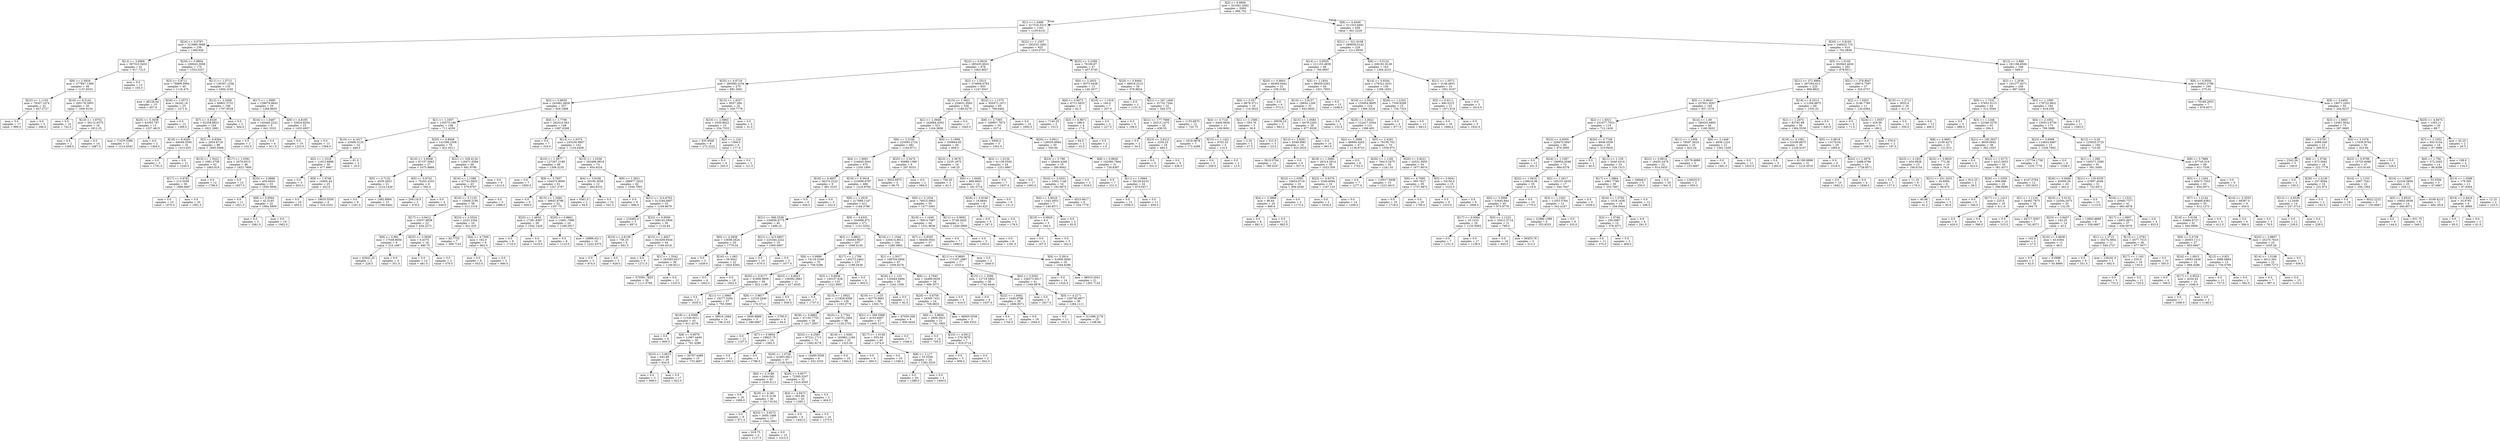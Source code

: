 digraph Tree {
node [shape=box] ;
0 [label="X[3] <= 0.9956\nmse = 331941.4382\nsamples = 2000\nvalue = 994.702"] ;
1 [label="X[1] <= 1.0498\nmse = 317516.5315\nsamples = 1161\nvalue = 1105.6141"] ;
0 -> 1 [labeldistance=2.5, labelangle=45, headlabel="True"] ;
2 [label="X[24] <= 0.9787\nmse = 313980.5668\nsamples = 236\nvalue = 1389.928"] ;
1 -> 2 ;
3 [label="X[12] <= 3.6969\nmse = 397523.5453\nsamples = 61\nvalue = 917.7213"] ;
2 -> 3 ;
4 [label="X[9] <= 2.0926\nmse = 277847.1389\nsamples = 48\nvalue = 1137.8333"] ;
3 -> 4 ;
5 [label="X[22] <= 1.1103\nmse = 79307.1074\nsamples = 22\nvalue = 827.2727"] ;
4 -> 5 ;
6 [label="mse = 0.0\nsamples = 17\nvalue = 980.0"] ;
5 -> 6 ;
7 [label="mse = 0.0\nsamples = 5\nvalue = 308.0"] ;
5 -> 7 ;
8 [label="X[18] <= 8.5142\nmse = 295178.3905\nsamples = 26\nvalue = 1400.6154"] ;
4 -> 8 ;
9 [label="mse = 0.0\nsamples = 10\nvalue = 742.0"] ;
8 -> 9 ;
10 [label="X[10] <= 1.8702\nmse = 39112.9375\nsamples = 16\nvalue = 1812.25"] ;
8 -> 10 ;
11 [label="mse = 0.0\nsamples = 2\nvalue = 1289.0"] ;
10 -> 11 ;
12 [label="mse = 0.0\nsamples = 14\nvalue = 1887.0"] ;
10 -> 12 ;
13 [label="mse = 0.0\nsamples = 13\nvalue = 105.0"] ;
3 -> 13 ;
14 [label="X[20] <= 0.8804\nmse = 180043.3008\nsamples = 175\nvalue = 1554.5257"] ;
2 -> 14 ;
15 [label="X[3] <= 0.8711\nmse = 78908.5994\nsamples = 40\nvalue = 1116.475"] ;
14 -> 15 ;
16 [label="mse = 46126.64\nsamples = 15\nvalue = 857.6"] ;
15 -> 16 ;
17 [label="X[26] <= 1.0573\nmse = 34242.16\nsamples = 25\nvalue = 1271.8"] ;
15 -> 17 ;
18 [label="X[25] <= 5.3038\nmse = 63393.787\nsamples = 13\nvalue = 1237.4615"] ;
17 -> 18 ;
19 [label="mse = 71479.3388\nsamples = 11\nvalue = 1214.4545"] ;
18 -> 19 ;
20 [label="mse = 0.0\nsamples = 2\nvalue = 1364.0"] ;
18 -> 20 ;
21 [label="mse = 0.0\nsamples = 12\nvalue = 1309.0"] ;
17 -> 21 ;
22 [label="X[11] <= 1.0715\nmse = 136307.1356\nsamples = 135\nvalue = 1684.3185"] ;
14 -> 22 ;
23 [label="X[12] <= 3.2008\nmse = 69801.5732\nsamples = 106\nvalue = 1797.9528"] ;
22 -> 23 ;
24 [label="X[7] <= 0.8329\nmse = 42258.8823\nsamples = 104\nvalue = 1821.2981"] ;
23 -> 24 ;
25 [label="X[18] <= 6.9205\nmse = 64048.3594\nsamples = 16\nvalue = 1415.625"] ;
24 -> 25 ;
26 [label="mse = 0.0\nsamples = 5\nvalue = 1791.0"] ;
25 -> 26 ;
27 [label="mse = 0.0\nsamples = 11\nvalue = 1245.0"] ;
25 -> 27 ;
28 [label="X[3] <= 0.8304\nmse = 2934.8718\nsamples = 88\nvalue = 1895.0568"] ;
24 -> 28 ;
29 [label="X[15] <= 1.3022\nmse = 1981.4739\nsamples = 42\nvalue = 1863.619"] ;
28 -> 29 ;
30 [label="X[17] <= 0.9781\nmse = 213.5556\nsamples = 30\nvalue = 1890.6667"] ;
29 -> 30 ;
31 [label="mse = 0.0\nsamples = 10\nvalue = 1870.0"] ;
30 -> 31 ;
32 [label="mse = 0.0\nsamples = 20\nvalue = 1901.0"] ;
30 -> 32 ;
33 [label="mse = 0.0\nsamples = 12\nvalue = 1796.0"] ;
29 -> 33 ;
34 [label="X[17] <= 1.0391\nmse = 2079.0515\nsamples = 46\nvalue = 1923.7609"] ;
28 -> 34 ;
35 [label="mse = 0.0\nsamples = 13\nvalue = 1857.0"] ;
34 -> 35 ;
36 [label="X[25] <= 2.8666\nmse = 450.6024\nsamples = 33\nvalue = 1950.0606"] ;
34 -> 36 ;
37 [label="mse = 0.0\nsamples = 11\nvalue = 1921.0"] ;
36 -> 37 ;
38 [label="X[8] <= 0.9564\nmse = 42.5145\nsamples = 22\nvalue = 1964.5909"] ;
36 -> 38 ;
39 [label="mse = 0.0\nsamples = 3\nvalue = 1981.0"] ;
38 -> 39 ;
40 [label="mse = 0.0\nsamples = 19\nvalue = 1962.0"] ;
38 -> 40 ;
41 [label="mse = 0.0\nsamples = 2\nvalue = 584.0"] ;
23 -> 41 ;
42 [label="X[17] <= 1.0985\nmse = 159679.9643\nsamples = 29\nvalue = 1268.9655"] ;
22 -> 42 ;
43 [label="X[16] <= 1.0467\nmse = 145440.2222\nsamples = 6\nvalue = 641.3333"] ;
42 -> 43 ;
44 [label="mse = 0.0\nsamples = 2\nvalue = 102.0"] ;
43 -> 44 ;
45 [label="mse = 0.0\nsamples = 4\nvalue = 911.0"] ;
43 -> 45 ;
46 [label="X[9] <= 4.8195\nmse = 33824.8204\nsamples = 23\nvalue = 1432.6957"] ;
42 -> 46 ;
47 [label="mse = 0.0\nsamples = 10\nvalue = 1223.0"] ;
46 -> 47 ;
48 [label="mse = 0.0\nsamples = 13\nvalue = 1594.0"] ;
46 -> 48 ;
49 [label="X[22] <= 1.1507\nmse = 292533.1683\nsamples = 925\nvalue = 1033.0757"] ;
1 -> 49 ;
50 [label="X[22] <= 0.9918\nmse = 285435.6001\nsamples = 878\nvalue = 1063.8827"] ;
49 -> 50 ;
51 [label="X[25] <= 4.6718\nmse = 260560.3154\nsamples = 275\nvalue = 881.5091"] ;
50 -> 51 ;
52 [label="X[3] <= 0.8929\nmse = 243481.4826\nsamples = 257\nvalue = 929.1868"] ;
51 -> 52 ;
53 [label="X[1] <= 1.1657\nmse = 135575.189\nsamples = 108\nvalue = 711.4259"] ;
52 -> 53 ;
54 [label="X[10] <= 4.1617\nmse = 23406.3125\nsamples = 32\nvalue = 449.0"] ;
53 -> 54 ;
55 [label="X[2] <= 1.3318\nmse = 11812.8889\nsamples = 30\nvalue = 477.6667"] ;
54 -> 55 ;
56 [label="mse = 0.0\nsamples = 5\nvalue = 603.0"] ;
55 -> 56 ;
57 [label="X[9] <= 1.9748\nmse = 10405.44\nsamples = 25\nvalue = 452.6"] ;
55 -> 57 ;
58 [label="mse = 0.0\nsamples = 19\nvalue = 495.0"] ;
57 -> 58 ;
59 [label="mse = 19635.5556\nsamples = 6\nvalue = 318.3333"] ;
57 -> 59 ;
60 [label="mse = 81.0\nsamples = 2\nvalue = 19.0"] ;
54 -> 60 ;
61 [label="X[20] <= 0.8948\nmse = 141598.2306\nsamples = 76\nvalue = 821.9211"] ;
53 -> 61 ;
62 [label="X[10] <= 2.9368\nmse = 87157.5062\nsamples = 27\nvalue = 1075.8889"] ;
61 -> 62 ;
63 [label="X[5] <= 0.7132\nmse = 4559.2653\nsamples = 21\nvalue = 1214.1429"] ;
62 -> 63 ;
64 [label="mse = 0.0\nsamples = 8\nvalue = 1291.0"] ;
63 -> 64 ;
65 [label="mse = 1492.8994\nsamples = 13\nvalue = 1166.8462"] ;
63 -> 65 ;
66 [label="X[5] <= 0.8732\nmse = 75203.3333\nsamples = 6\nvalue = 592.0"] ;
62 -> 66 ;
67 [label="mse = 206116.0\nsamples = 2\nvalue = 478.0"] ;
66 -> 67 ;
68 [label="mse = 0.0\nsamples = 4\nvalue = 649.0"] ;
66 -> 68 ;
69 [label="X[21] <= 328.4134\nmse = 116471.9384\nsamples = 49\nvalue = 681.9796"] ;
61 -> 69 ;
70 [label="X[16] <= 1.1598\nmse = 47753.0925\nsamples = 43\nvalue = 579.9767"] ;
69 -> 70 ;
71 [label="X[10] <= 5.1125\nmse = 15609.2195\nsamples = 38\nvalue = 513.1316"] ;
70 -> 71 ;
72 [label="X[17] <= 0.9412\nmse = 10557.9938\nsamples = 22\nvalue = 434.2273"] ;
71 -> 72 ;
73 [label="X[8] <= 0.981\nmse = 17548.8056\nsamples = 6\nvalue = 310.1667"] ;
72 -> 73 ;
74 [label="mse = 42642.25\nsamples = 2\nvalue = 228.5"] ;
73 -> 74 ;
75 [label="mse = 0.0\nsamples = 4\nvalue = 351.0"] ;
73 -> 75 ;
76 [label="X[25] <= 3.5939\nmse = 0.4375\nsamples = 16\nvalue = 480.75"] ;
72 -> 76 ;
77 [label="mse = 0.0\nsamples = 14\nvalue = 481.0"] ;
76 -> 77 ;
78 [label="mse = 0.0\nsamples = 2\nvalue = 479.0"] ;
76 -> 78 ;
79 [label="X[23] <= 3.3524\nmse = 2223.2344\nsamples = 16\nvalue = 621.625"] ;
71 -> 79 ;
80 [label="mse = 82.7755\nsamples = 7\nvalue = 569.7143"] ;
79 -> 80 ;
81 [label="X[4] <= 4.7599\nmse = 162.0\nsamples = 9\nvalue = 662.0"] ;
79 -> 81 ;
82 [label="mse = 0.0\nsamples = 6\nvalue = 653.0"] ;
81 -> 82 ;
83 [label="mse = 0.0\nsamples = 3\nvalue = 680.0"] ;
81 -> 83 ;
84 [label="mse = 0.0\nsamples = 5\nvalue = 1088.0"] ;
70 -> 84 ;
85 [label="mse = 0.0\nsamples = 6\nvalue = 1413.0"] ;
69 -> 85 ;
86 [label="X[0] <= 1.7708\nmse = 262410.563\nsamples = 149\nvalue = 1087.0268"] ;
52 -> 86 ;
87 [label="mse = 0.0\nsamples = 7\nvalue = 324.0"] ;
86 -> 87 ;
88 [label="X[13] <= 1.0374\nmse = 245230.9907\nsamples = 142\nvalue = 1124.6408"] ;
86 -> 88 ;
89 [label="X[10] <= 1.5677\nmse = 127267.2189\nsamples = 68\nvalue = 1309.3235"] ;
88 -> 89 ;
90 [label="mse = 0.0\nsamples = 7\nvalue = 1850.0"] ;
89 -> 90 ;
91 [label="X[9] <= 3.7607\nmse = 104475.9059\nsamples = 61\nvalue = 1247.2787"] ;
89 -> 91 ;
92 [label="mse = 0.0\nsamples = 9\nvalue = 609.0"] ;
91 -> 92 ;
93 [label="X[15] <= 1.3494\nmse = 39842.8798\nsamples = 52\nvalue = 1357.75"] ;
91 -> 93 ;
94 [label="X[25] <= 1.4834\nmse = 17281.8367\nsamples = 28\nvalue = 1502.1429"] ;
93 -> 94 ;
95 [label="mse = 0.0\nsamples = 8\nvalue = 1710.0"] ;
94 -> 95 ;
96 [label="mse = 0.0\nsamples = 20\nvalue = 1419.0"] ;
94 -> 96 ;
97 [label="X[20] <= 0.8661\nmse = 13461.7066\nsamples = 24\nvalue = 1189.2917"] ;
93 -> 97 ;
98 [label="mse = 0.0\nsamples = 8\nvalue = 1123.0"] ;
97 -> 98 ;
99 [label="mse = 16896.6211\nsamples = 16\nvalue = 1222.4375"] ;
97 -> 99 ;
100 [label="X[15] <= 1.2539\nmse = 293486.9819\nsamples = 74\nvalue = 954.9324"] ;
88 -> 100 ;
101 [label="X[4] <= 3.9166\nmse = 30100.3056\nsamples = 12\nvalue = 464.8333"] ;
100 -> 101 ;
102 [label="mse = 6561.0\nsamples = 2\nvalue = 84.0"] ;
101 -> 102 ;
103 [label="mse = 0.0\nsamples = 10\nvalue = 541.0"] ;
101 -> 103 ;
104 [label="X[9] <= 1.3921\nmse = 288977.2625\nsamples = 62\nvalue = 1049.7903"] ;
100 -> 104 ;
105 [label="mse = 0.0\nsamples = 9\nvalue = 696.0"] ;
104 -> 105 ;
106 [label="X[21] <= 314.6763\nmse = 313184.6807\nsamples = 53\nvalue = 1109.8679"] ;
104 -> 106 ;
107 [label="mse = 216482.0\nsamples = 3\nvalue = 697.0"] ;
106 -> 107 ;
108 [label="X[22] <= 0.9509\nmse = 308145.5904\nsamples = 50\nvalue = 1134.64"] ;
106 -> 108 ;
109 [label="X[10] <= 4.8138\nmse = 756.25\nsamples = 6\nvalue = 901.5"] ;
108 -> 109 ;
110 [label="mse = 0.0\nsamples = 3\nvalue = 874.0"] ;
109 -> 110 ;
111 [label="mse = 0.0\nsamples = 3\nvalue = 929.0"] ;
109 -> 111 ;
112 [label="X[15] <= 1.4627\nmse = 341639.6544\nsamples = 44\nvalue = 1166.4318"] ;
108 -> 112 ;
113 [label="mse = 0.0\nsamples = 6\nvalue = 1271.0"] ;
112 -> 113 ;
114 [label="X[1] <= 1.3542\nmse = 393583.6517\nsamples = 38\nvalue = 1149.9211"] ;
112 -> 114 ;
115 [label="mse = 570581.7825\nsamples = 26\nvalue = 1111.5769"] ;
114 -> 115 ;
116 [label="mse = 0.0\nsamples = 12\nvalue = 1233.0"] ;
114 -> 116 ;
117 [label="X[15] <= 1.4537\nmse = 8557.284\nsamples = 18\nvalue = 200.7778"] ;
51 -> 117 ;
118 [label="X[10] <= 2.0863\nmse = 3350.8622\nsamples = 15\nvalue = 234.7333"] ;
117 -> 118 ;
119 [label="mse = 835.9506\nsamples = 9\nvalue = 273.2222"] ;
118 -> 119 ;
120 [label="X[2] <= 1.124\nmse = 1568.0\nsamples = 6\nvalue = 177.0"] ;
118 -> 120 ;
121 [label="mse = 0.0\nsamples = 4\nvalue = 205.0"] ;
120 -> 121 ;
122 [label="mse = 0.0\nsamples = 2\nvalue = 121.0"] ;
120 -> 122 ;
123 [label="mse = 0.0\nsamples = 3\nvalue = 31.0"] ;
117 -> 123 ;
124 [label="X[2] <= 1.5515\nmse = 274694.0783\nsamples = 603\nvalue = 1147.0547"] ;
50 -> 124 ;
125 [label="X[15] <= 1.5821\nmse = 254631.9565\nsamples = 538\nvalue = 1189.0279"] ;
124 -> 125 ;
126 [label="X[1] <= 1.3948\nmse = 243684.4303\nsamples = 521\nvalue = 1164.3608"] ;
125 -> 126 ;
127 [label="X[6] <= 5.3109\nmse = 225093.2724\nsamples = 481\nvalue = 1193.8711"] ;
126 -> 127 ;
128 [label="X[4] <= 1.8091\nmse = 216645.0041\nsamples = 475\nvalue = 1205.1895"] ;
127 -> 128 ;
129 [label="X[18] <= 6.4837\nmse = 36270.2222\nsamples = 9\nvalue = 491.3333"] ;
128 -> 129 ;
130 [label="mse = 0.0\nsamples = 6\nvalue = 626.0"] ;
129 -> 130 ;
131 [label="mse = 0.0\nsamples = 3\nvalue = 222.0"] ;
129 -> 131 ;
132 [label="X[18] <= 8.5918\nmse = 210096.6797\nsamples = 466\nvalue = 1218.9764"] ;
128 -> 132 ;
133 [label="X[9] <= 1.2918\nmse = 217898.1187\nsamples = 411\nvalue = 1184.3796"] ;
132 -> 133 ;
134 [label="X[21] <= 366.2538\nmse = 234656.6775\nsamples = 40\nvalue = 1489.15"] ;
133 -> 134 ;
135 [label="X[0] <= 4.3938\nmse = 15838.2624\nsamples = 25\nvalue = 1779.24"] ;
134 -> 135 ;
136 [label="mse = 0.0\nsamples = 3\nvalue = 1439.0"] ;
135 -> 136 ;
137 [label="X[16] <= 1.063\nmse = 59.5041\nsamples = 22\nvalue = 1825.6364"] ;
135 -> 137 ;
138 [label="mse = 0.0\nsamples = 4\nvalue = 1842.0"] ;
137 -> 138 ;
139 [label="mse = 0.0\nsamples = 18\nvalue = 1822.0"] ;
137 -> 139 ;
140 [label="X[21] <= 415.6607\nmse = 225344.2222\nsamples = 15\nvalue = 1005.6667"] ;
134 -> 140 ;
141 [label="mse = 0.0\nsamples = 10\nvalue = 670.0"] ;
140 -> 141 ;
142 [label="mse = 0.0\nsamples = 5\nvalue = 1677.0"] ;
140 -> 142 ;
143 [label="X[9] <= 4.4331\nmse = 204996.972\nsamples = 371\nvalue = 1151.5202"] ;
133 -> 143 ;
144 [label="X[3] <= 0.8822\nmse = 164443.9627\nsamples = 207\nvalue = 1049.4155"] ;
143 -> 144 ;
145 [label="X[8] <= 0.9999\nmse = 74116.5349\nsamples = 70\nvalue = 758.5286"] ;
144 -> 145 ;
146 [label="X[20] <= 0.9177\nmse = 41808.9859\nsamples = 59\nvalue = 822.1186"] ;
145 -> 146 ;
147 [label="mse = 0.0\nsamples = 2\nvalue = 1635.0"] ;
146 -> 147 ;
148 [label="X[11] <= 1.0963\nmse = 19277.3284\nsamples = 57\nvalue = 793.5965"] ;
146 -> 148 ;
149 [label="X[18] <= 4.5569\nmse = 11526.0011\nsamples = 43\nvalue = 811.6279"] ;
148 -> 149 ;
150 [label="mse = 0.0\nsamples = 8\nvalue = 900.0"] ;
149 -> 150 ;
151 [label="X[8] <= 0.9579\nmse = 11967.4449\nsamples = 35\nvalue = 791.4286"] ;
149 -> 151 ;
152 [label="X[23] <= 3.6615\nmse = 942.99\nsamples = 20\nvalue = 834.9"] ;
151 -> 152 ;
153 [label="mse = 0.0\nsamples = 3\nvalue = 908.0"] ;
152 -> 153 ;
154 [label="mse = 0.0\nsamples = 17\nvalue = 822.0"] ;
152 -> 154 ;
155 [label="mse = 20787.4489\nsamples = 15\nvalue = 733.4667"] ;
151 -> 155 ;
156 [label="mse = 39019.1684\nsamples = 14\nvalue = 738.2143"] ;
148 -> 156 ;
157 [label="X[23] <= 4.8923\nmse = 109382.0661\nsamples = 11\nvalue = 417.4545"] ;
145 -> 157 ;
158 [label="X[9] <= 3.8617\nmse = 12318.2449\nsamples = 7\nvalue = 176.5714"] ;
157 -> 158 ;
159 [label="mse = 3930.8889\nsamples = 3\nvalue = 286.6667"] ;
158 -> 159 ;
160 [label="mse = 2700.0\nsamples = 4\nvalue = 94.0"] ;
158 -> 160 ;
161 [label="mse = 0.0\nsamples = 4\nvalue = 839.0"] ;
157 -> 161 ;
162 [label="X[17] <= 1.1708\nmse = 145272.2463\nsamples = 137\nvalue = 1198.0438"] ;
144 -> 162 ;
163 [label="X[3] <= 0.8936\nmse = 130157.628\nsamples = 133\nvalue = 1221.8947"] ;
162 -> 163 ;
164 [label="mse = 0.0\nsamples = 7\nvalue = 1737.0"] ;
163 -> 164 ;
165 [label="X[13] <= 1.0922\nmse = 121828.9308\nsamples = 126\nvalue = 1193.2778"] ;
163 -> 165 ;
166 [label="X[26] <= 0.8883\nmse = 47150.7755\nsamples = 28\nvalue = 1417.2857"] ;
165 -> 166 ;
167 [label="mse = 0.0\nsamples = 12\nvalue = 1197.0"] ;
166 -> 167 ;
168 [label="X[7] <= 0.9954\nmse = 18823.75\nsamples = 16\nvalue = 1582.5"] ;
166 -> 168 ;
169 [label="mse = 0.0\nsamples = 11\nvalue = 1490.0"] ;
168 -> 169 ;
170 [label="mse = 0.0\nsamples = 5\nvalue = 1786.0"] ;
168 -> 170 ;
171 [label="X[25] <= 4.7764\nmse = 124732.2404\nsamples = 98\nvalue = 1129.2755"] ;
165 -> 171 ;
172 [label="X[25] <= 4.2565\nmse = 87221.1713\nsamples = 73\nvalue = 1062.9178"] ;
171 -> 172 ;
173 [label="X[26] <= 1.0726\nmse = 41663.0911\nsamples = 67\nvalue = 1128.3433"] ;
172 -> 173 ;
174 [label="X[6] <= 2.3189\nmse = 2444.081\nsamples = 45\nvalue = 1039.3111"] ;
173 -> 174 ;
175 [label="mse = 0.0\nsamples = 19\nvalue = 1069.0"] ;
174 -> 175 ;
176 [label="X[18] <= 6.381\nmse = 3115.3136\nsamples = 26\nvalue = 1017.6154"] ;
174 -> 176 ;
177 [label="mse = 0.0\nsamples = 9\nvalue = 971.0"] ;
176 -> 177 ;
178 [label="X[23] <= 3.6272\nmse = 3005.1488\nsamples = 17\nvalue = 1042.2941"] ;
176 -> 178 ;
179 [label="mse = 918.75\nsamples = 4\nvalue = 1137.5"] ;
178 -> 179 ;
180 [label="mse = 0.0\nsamples = 13\nvalue = 1013.0"] ;
178 -> 180 ;
181 [label="X[20] <= 0.9577\nmse = 72505.5207\nsamples = 22\nvalue = 1310.4545"] ;
173 -> 181 ;
182 [label="X[4] <= 4.9473\nmse = 942.69\nsamples = 20\nvalue = 1395.1"] ;
181 -> 182 ;
183 [label="mse = 0.0\nsamples = 6\nvalue = 1442.0"] ;
182 -> 183 ;
184 [label="mse = 0.0\nsamples = 14\nvalue = 1375.0"] ;
182 -> 184 ;
185 [label="mse = 0.0\nsamples = 2\nvalue = 464.0"] ;
181 -> 185 ;
186 [label="mse = 14400.5556\nsamples = 6\nvalue = 332.3333"] ;
172 -> 186 ;
187 [label="X[19] <= 1.0281\nmse = 183862.1184\nsamples = 25\nvalue = 1323.04"] ;
171 -> 187 ;
188 [label="mse = 0.0\nsamples = 19\nvalue = 1564.0"] ;
187 -> 188 ;
189 [label="mse = 0.0\nsamples = 6\nvalue = 560.0"] ;
187 -> 189 ;
190 [label="mse = 0.0\nsamples = 4\nvalue = 405.0"] ;
162 -> 190 ;
191 [label="X[19] <= 1.1544\nmse = 226414.8612\nsamples = 164\nvalue = 1280.3963"] ;
143 -> 191 ;
192 [label="X[1] <= 1.3017\nmse = 168704.3956\nsamples = 87\nvalue = 1056.8276"] ;
191 -> 192 ;
193 [label="X[26] <= 1.133\nmse = 130444.0494\nsamples = 59\nvalue = 1242.1356"] ;
192 -> 193 ;
194 [label="X[19] <= 1.1133\nmse = 62770.8661\nsamples = 56\nvalue = 1303.75"] ;
193 -> 194 ;
195 [label="X[21] <= 399.5998\nmse = 4153.6007\nsamples = 47\nvalue = 1400.1277"] ;
194 -> 195 ;
196 [label="X[17] <= 1.0148\nmse = 505.04\nsamples = 40\nvalue = 1374.6"] ;
195 -> 196 ;
197 [label="mse = 0.0\nsamples = 16\nvalue = 1348.0"] ;
196 -> 197 ;
198 [label="X[8] <= 1.117\nmse = 55.5556\nsamples = 24\nvalue = 1392.3333"] ;
196 -> 198 ;
199 [label="mse = 0.0\nsamples = 20\nvalue = 1389.0"] ;
198 -> 199 ;
200 [label="mse = 0.0\nsamples = 4\nvalue = 1409.0"] ;
198 -> 200 ;
201 [label="mse = 0.0\nsamples = 7\nvalue = 1546.0"] ;
195 -> 201 ;
202 [label="mse = 67059.358\nsamples = 9\nvalue = 800.4444"] ;
194 -> 202 ;
203 [label="mse = 0.0\nsamples = 3\nvalue = 92.0"] ;
193 -> 203 ;
204 [label="X[6] <= 4.7943\nmse = 24499.9439\nsamples = 28\nvalue = 666.3571"] ;
192 -> 204 ;
205 [label="X[20] <= 0.8758\nmse = 16395.7431\nsamples = 24\nvalue = 708.0833"] ;
204 -> 205 ;
206 [label="X[9] <= 5.8856\nmse = 2859.3923\nsamples = 21\nvalue = 742.1905"] ;
205 -> 206 ;
207 [label="mse = 0.0\nsamples = 14\nvalue = 705.0"] ;
206 -> 207 ;
208 [label="X[10] <= 4.9012\nmse = 279.3878\nsamples = 7\nvalue = 816.5714"] ;
206 -> 208 ;
209 [label="mse = 0.0\nsamples = 5\nvalue = 806.0"] ;
208 -> 209 ;
210 [label="mse = 0.0\nsamples = 2\nvalue = 843.0"] ;
208 -> 210 ;
211 [label="mse = 46005.5556\nsamples = 3\nvalue = 469.3333"] ;
205 -> 211 ;
212 [label="mse = 0.0\nsamples = 4\nvalue = 416.0"] ;
204 -> 212 ;
213 [label="X[11] <= 0.9695\nmse = 171337.2987\nsamples = 77\nvalue = 1533.0"] ;
191 -> 213 ;
214 [label="X[15] <= 1.2599\nmse = 12719.5802\nsamples = 36\nvalue = 1742.4444"] ;
213 -> 214 ;
215 [label="mse = 0.0\nsamples = 8\nvalue = 1937.0"] ;
214 -> 215 ;
216 [label="X[22] <= 1.0462\nmse = 2448.9796\nsamples = 28\nvalue = 1686.8571"] ;
214 -> 216 ;
217 [label="mse = 0.0\nsamples = 12\nvalue = 1744.0"] ;
216 -> 217 ;
218 [label="mse = 0.0\nsamples = 16\nvalue = 1644.0"] ;
216 -> 218 ;
219 [label="X[4] <= 3.5502\nmse = 238273.9417\nsamples = 41\nvalue = 1349.0976"] ;
213 -> 219 ;
220 [label="mse = 0.0\nsamples = 5\nvalue = 1817.0"] ;
219 -> 220 ;
221 [label="X[0] <= 4.2171\nmse = 236736.9877\nsamples = 36\nvalue = 1284.1111"] ;
219 -> 221 ;
222 [label="mse = 0.0\nsamples = 11\nvalue = 1501.0"] ;
221 -> 222 ;
223 [label="mse = 311096.2176\nsamples = 25\nvalue = 1188.68"] ;
221 -> 223 ;
224 [label="X[0] <= 2.1034\nmse = 76015.0863\nsamples = 55\nvalue = 1477.5091"] ;
132 -> 224 ;
225 [label="X[19] <= 1.1045\nmse = 78814.7087\nsamples = 44\nvalue = 1531.8636"] ;
224 -> 225 ;
226 [label="X[7] <= 0.8355\nmse = 66458.0541\nsamples = 37\nvalue = 1466.0"] ;
225 -> 226 ;
227 [label="mse = 0.0\nsamples = 2\nvalue = 1840.0"] ;
226 -> 227 ;
228 [label="X[4] <= 5.3914\nmse = 61806.0049\nsamples = 35\nvalue = 1444.6286"] ;
226 -> 228 ;
229 [label="mse = 0.0\nsamples = 14\nvalue = 1524.0"] ;
228 -> 229 ;
230 [label="mse = 96010.2041\nsamples = 21\nvalue = 1391.7143"] ;
228 -> 230 ;
231 [label="mse = 0.0\nsamples = 7\nvalue = 1880.0"] ;
225 -> 231 ;
232 [label="X[11] <= 0.9092\nmse = 5728.2645\nsamples = 11\nvalue = 1260.0909"] ;
224 -> 232 ;
233 [label="mse = 0.0\nsamples = 5\nvalue = 1343.0"] ;
232 -> 233 ;
234 [label="mse = 0.0\nsamples = 6\nvalue = 1191.0"] ;
232 -> 234 ;
235 [label="X[25] <= 3.3474\nmse = 80889.1389\nsamples = 6\nvalue = 297.8333"] ;
127 -> 235 ;
236 [label="mse = 3622.6875\nsamples = 4\nvalue = 99.75"] ;
235 -> 236 ;
237 [label="mse = 0.0\nsamples = 2\nvalue = 694.0"] ;
235 -> 237 ;
238 [label="X[6] <= 3.1869\nmse = 330844.85\nsamples = 40\nvalue = 809.5"] ;
126 -> 238 ;
239 [label="X[23] <= 3.3676\nmse = 2235.1875\nsamples = 16\nvalue = 146.25"] ;
238 -> 239 ;
240 [label="mse = 756.25\nsamples = 2\nvalue = 42.5"] ;
239 -> 240 ;
241 [label="X[0] <= 1.8459\nmse = 689.0663\nsamples = 14\nvalue = 161.0714"] ;
239 -> 241 ;
242 [label="X[26] <= 0.9166\nmse = 18.9844\nsamples = 8\nvalue = 183.625"] ;
241 -> 242 ;
243 [label="mse = 0.0\nsamples = 5\nvalue = 187.0"] ;
242 -> 243 ;
244 [label="mse = 0.0\nsamples = 3\nvalue = 178.0"] ;
242 -> 244 ;
245 [label="mse = 0.0\nsamples = 6\nvalue = 131.0"] ;
241 -> 245 ;
246 [label="X[2] <= 1.0134\nmse = 61139.5556\nsamples = 24\nvalue = 1251.6667"] ;
238 -> 246 ;
247 [label="mse = 0.0\nsamples = 7\nvalue = 1637.0"] ;
246 -> 247 ;
248 [label="mse = 0.0\nsamples = 17\nvalue = 1093.0"] ;
246 -> 248 ;
249 [label="mse = 0.0\nsamples = 17\nvalue = 1945.0"] ;
125 -> 249 ;
250 [label="X[22] <= 1.1375\nmse = 305472.1671\nsamples = 65\nvalue = 799.6462"] ;
124 -> 250 ;
251 [label="X[9] <= 2.7365\nmse = 189907.7673\nsamples = 55\nvalue = 637.4"] ;
250 -> 251 ;
252 [label="mse = 6400.0\nsamples = 5\nvalue = 1502.0"] ;
251 -> 252 ;
253 [label="X[20] <= 0.9011\nmse = 126029.8964\nsamples = 50\nvalue = 550.94"] ;
251 -> 253 ;
254 [label="X[23] <= 5.799\nmse = 28404.4266\nsamples = 19\nvalue = 260.6842"] ;
253 -> 254 ;
255 [label="X[25] <= 5.0351\nmse = 5302.7148\nsamples = 16\nvalue = 193.6875"] ;
254 -> 255 ;
256 [label="X[4] <= 5.9018\nmse = 1343.2653\nsamples = 7\nvalue = 140.8571"] ;
255 -> 256 ;
257 [label="X[19] <= 0.9929\nmse = 6.0\nsamples = 5\nvalue = 164.0"] ;
256 -> 257 ;
258 [label="mse = 0.0\nsamples = 2\nvalue = 167.0"] ;
257 -> 258 ;
259 [label="mse = 0.0\nsamples = 3\nvalue = 162.0"] ;
257 -> 259 ;
260 [label="mse = 0.0\nsamples = 2\nvalue = 83.0"] ;
256 -> 260 ;
261 [label="mse = 4523.0617\nsamples = 9\nvalue = 234.7778"] ;
255 -> 261 ;
262 [label="mse = 0.0\nsamples = 3\nvalue = 618.0"] ;
254 -> 262 ;
263 [label="X[8] <= 0.9826\nmse = 102580.7804\nsamples = 31\nvalue = 728.8387"] ;
253 -> 263 ;
264 [label="mse = 0.0\nsamples = 7\nvalue = 231.0"] ;
263 -> 264 ;
265 [label="X[11] <= 1.0664\nmse = 39128.6233\nsamples = 24\nvalue = 874.0417"] ;
263 -> 265 ;
266 [label="mse = 0.0\nsamples = 13\nvalue = 1056.0"] ;
265 -> 266 ;
267 [label="mse = 0.0\nsamples = 11\nvalue = 659.0"] ;
265 -> 267 ;
268 [label="mse = 0.0\nsamples = 10\nvalue = 1692.0"] ;
250 -> 268 ;
269 [label="X[25] <= 3.2399\nmse = 76190.67\nsamples = 47\nvalue = 457.5745"] ;
49 -> 269 ;
270 [label="X[0] <= 3.2833\nmse = 8373.4438\nsamples = 13\nvalue = 140.3077"] ;
269 -> 270 ;
271 [label="X[8] <= 0.9073\nmse = 6712.5833\nsamples = 6\nvalue = 62.5"] ;
270 -> 271 ;
272 [label="mse = 7140.25\nsamples = 2\nvalue = 153.5"] ;
271 -> 272 ;
273 [label="X[3] <= 0.9671\nmse = 288.0\nsamples = 4\nvalue = 17.0"] ;
271 -> 273 ;
274 [label="mse = 64.0\nsamples = 2\nvalue = 33.0"] ;
273 -> 274 ;
275 [label="mse = 0.0\nsamples = 2\nvalue = 1.0"] ;
273 -> 275 ;
276 [label="X[16] <= 1.1018\nmse = 160.0\nsamples = 7\nvalue = 207.0"] ;
270 -> 276 ;
277 [label="mse = 0.0\nsamples = 2\nvalue = 227.0"] ;
276 -> 277 ;
278 [label="mse = 0.0\nsamples = 5\nvalue = 199.0"] ;
276 -> 278 ;
279 [label="X[20] <= 0.8464\nmse = 48918.2215\nsamples = 34\nvalue = 578.8824"] ;
269 -> 279 ;
280 [label="mse = 0.0\nsamples = 2\nvalue = 1131.0"] ;
279 -> 280 ;
281 [label="X[21] <= 347.1406\nmse = 31732.7344\nsamples = 32\nvalue = 544.375"] ;
279 -> 281 ;
282 [label="X[21] <= 177.7699\nmse = 20215.1475\nsamples = 20\nvalue = 438.55"] ;
281 -> 282 ;
283 [label="mse = 0.0\nsamples = 2\nvalue = 34.0"] ;
282 -> 283 ;
284 [label="X[23] <= 3.6212\nmse = 2256.25\nsamples = 18\nvalue = 483.5"] ;
282 -> 284 ;
285 [label="mse = 0.0\nsamples = 9\nvalue = 531.0"] ;
284 -> 285 ;
286 [label="mse = 0.0\nsamples = 9\nvalue = 436.0"] ;
284 -> 286 ;
287 [label="mse = 1155.6875\nsamples = 12\nvalue = 720.75"] ;
281 -> 287 ;
288 [label="X[8] <= 0.9449\nmse = 311323.9491\nsamples = 839\nvalue = 841.2229"] ;
0 -> 288 [labeldistance=2.5, labelangle=-45, headlabel="False"] ;
289 [label="X[21] <= 321.8108\nmse = 289939.0142\nsamples = 229\nvalue = 1211.8559"] ;
288 -> 289 ;
290 [label="X[14] <= 0.9555\nmse = 211153.4839\nsamples = 66\nvalue = 760.9697"] ;
289 -> 290 ;
291 [label="X[20] <= 0.9843\nmse = 46360.9442\nsamples = 22\nvalue = 239.3182"] ;
290 -> 291 ;
292 [label="X[0] <= 3.357\nmse = 6678.3711\nsamples = 16\nvalue = 114.5625"] ;
291 -> 292 ;
293 [label="X[4] <= 5.7141\nmse = 5446.0826\nsamples = 11\nvalue = 149.9091"] ;
292 -> 293 ;
294 [label="mse = 1619.3878\nsamples = 7\nvalue = 172.4286"] ;
293 -> 294 ;
295 [label="X[15] <= 1.1421\nmse = 9702.25\nsamples = 4\nvalue = 110.5"] ;
293 -> 295 ;
296 [label="mse = 0.0\nsamples = 2\nvalue = 209.0"] ;
295 -> 296 ;
297 [label="mse = 0.0\nsamples = 2\nvalue = 12.0"] ;
295 -> 297 ;
298 [label="X[1] <= 1.1586\nmse = 593.76\nsamples = 5\nvalue = 36.8"] ;
292 -> 298 ;
299 [label="mse = 2.25\nsamples = 2\nvalue = 57.5"] ;
298 -> 299 ;
300 [label="mse = 512.0\nsamples = 3\nvalue = 23.0"] ;
298 -> 300 ;
301 [label="mse = 0.0\nsamples = 6\nvalue = 572.0"] ;
291 -> 301 ;
302 [label="X[5] <= 1.1854\nmse = 89459.5263\nsamples = 44\nvalue = 1021.7955"] ;
290 -> 302 ;
303 [label="X[10] <= 5.8157\nmse = 18854.1249\nsamples = 31\nvalue = 843.0645"] ;
302 -> 303 ;
304 [label="mse = 29036.16\nsamples = 5\nvalue = 663.2"] ;
303 -> 304 ;
305 [label="X[15] <= 1.0583\nmse = 9478.2263\nsamples = 26\nvalue = 877.6538"] ;
303 -> 305 ;
306 [label="X[12] <= 2.8261\nmse = 8346.9961\nsamples = 16\nvalue = 825.5625"] ;
305 -> 306 ;
307 [label="mse = 5610.0764\nsamples = 12\nvalue = 788.4167"] ;
306 -> 307 ;
308 [label="mse = 0.0\nsamples = 4\nvalue = 937.0"] ;
306 -> 308 ;
309 [label="mse = 0.0\nsamples = 10\nvalue = 961.0"] ;
305 -> 309 ;
310 [label="mse = 0.0\nsamples = 13\nvalue = 1448.0"] ;
302 -> 310 ;
311 [label="X[6] <= 5.5132\nmse = 206191.9128\nsamples = 163\nvalue = 1394.4233"] ;
289 -> 311 ;
312 [label="X[14] <= 0.9204\nmse = 178321.4331\nsamples = 139\nvalue = 1298.1655"] ;
311 -> 312 ;
313 [label="X[18] <= 3.3523\nmse = 155954.9605\nsamples = 124\nvalue = 1366.3226"] ;
312 -> 313 ;
314 [label="mse = 0.0\nsamples = 3\nvalue = 153.0"] ;
313 -> 314 ;
315 [label="X[25] <= 3.3022\nmse = 122417.0344\nsamples = 121\nvalue = 1396.405"] ;
313 -> 315 ;
316 [label="X[2] <= 1.3999\nmse = 86884.0263\nsamples = 47\nvalue = 1138.8723"] ;
315 -> 316 ;
317 [label="X[19] <= 1.0985\nmse = 26314.2814\nsamples = 39\nvalue = 1023.359"] ;
316 -> 317 ;
318 [label="X[22] <= 1.0395\nmse = 10654.0718\nsamples = 23\nvalue = 909.4348"] ;
317 -> 318 ;
319 [label="X[4] <= 3.3869\nmse = 86.64\nsamples = 20\nvalue = 869.6"] ;
318 -> 319 ;
320 [label="mse = 0.0\nsamples = 8\nvalue = 881.0"] ;
319 -> 320 ;
321 [label="mse = 0.0\nsamples = 12\nvalue = 862.0"] ;
319 -> 321 ;
322 [label="mse = 0.0\nsamples = 3\nvalue = 1175.0"] ;
318 -> 322 ;
323 [label="X[22] <= 0.9376\nmse = 3349.6094\nsamples = 16\nvalue = 1187.125"] ;
317 -> 323 ;
324 [label="mse = 0.0\nsamples = 2\nvalue = 1034.0"] ;
323 -> 324 ;
325 [label="mse = 0.0\nsamples = 14\nvalue = 1209.0"] ;
323 -> 325 ;
326 [label="mse = 0.0\nsamples = 8\nvalue = 1702.0"] ;
316 -> 326 ;
327 [label="X[0] <= 2.4281\nmse = 76106.702\nsamples = 74\nvalue = 1559.973"] ;
315 -> 327 ;
328 [label="X[26] <= 1.1182\nmse = 76413.3475\nsamples = 20\nvalue = 1241.55"] ;
327 -> 328 ;
329 [label="mse = 0.0\nsamples = 7\nvalue = 1277.0"] ;
328 -> 329 ;
330 [label="mse = 116517.9408\nsamples = 13\nvalue = 1222.4615"] ;
328 -> 330 ;
331 [label="X[20] <= 0.8221\nmse = 24531.5655\nsamples = 54\nvalue = 1677.9074"] ;
327 -> 331 ;
332 [label="X[6] <= 4.7695\nmse = 360.7627\nsamples = 39\nvalue = 1737.4872"] ;
331 -> 332 ;
333 [label="mse = 0.0\nsamples = 19\nvalue = 1718.0"] ;
332 -> 333 ;
334 [label="mse = 0.0\nsamples = 20\nvalue = 1756.0"] ;
332 -> 334 ;
335 [label="X[5] <= 0.9041\nmse = 54150.0\nsamples = 15\nvalue = 1523.0"] ;
331 -> 335 ;
336 [label="mse = 0.0\nsamples = 9\nvalue = 1333.0"] ;
335 -> 336 ;
337 [label="mse = 0.0\nsamples = 6\nvalue = 1808.0"] ;
335 -> 337 ;
338 [label="X[26] <= 1.2163\nmse = 7359.9289\nsamples = 15\nvalue = 734.7333"] ;
312 -> 338 ;
339 [label="mse = 0.0\nsamples = 4\nvalue = 877.0"] ;
338 -> 339 ;
340 [label="mse = 0.0\nsamples = 11\nvalue = 683.0"] ;
338 -> 340 ;
341 [label="X[11] <= 1.0572\nmse = 3146.4931\nsamples = 24\nvalue = 1951.9167"] ;
311 -> 341 ;
342 [label="X[5] <= 0.9111\nmse = 490.5215\nsamples = 21\nvalue = 1971.619"] ;
341 -> 342 ;
343 [label="mse = 0.0\nsamples = 16\nvalue = 1984.0"] ;
342 -> 343 ;
344 [label="mse = 0.0\nsamples = 5\nvalue = 1932.0"] ;
342 -> 344 ;
345 [label="mse = 0.0\nsamples = 3\nvalue = 1814.0"] ;
341 -> 345 ;
346 [label="X[20] <= 0.8193\nmse = 248422.716\nsamples = 610\nvalue = 702.0836"] ;
288 -> 346 ;
347 [label="X[5] <= 1.0193\nmse = 282943.4626\nsamples = 262\nvalue = 878.8511"] ;
346 -> 347 ;
348 [label="X[21] <= 371.8964\nmse = 267264.613\nsamples = 225\nvalue = 969.9822"] ;
347 -> 348 ;
349 [label="X[5] <= 0.9643\nmse = 257821.9267\nsamples = 165\nvalue = 837.1576"] ;
348 -> 349 ;
350 [label="X[2] <= 1.6521\nmse = 231677.7023\nsamples = 119\nvalue = 712.1429"] ;
349 -> 350 ;
351 [label="X[22] <= 0.9305\nmse = 229470.5947\nsamples = 84\nvalue = 879.3095"] ;
350 -> 351 ;
352 [label="mse = 0.0\nsamples = 12\nvalue = 251.0"] ;
351 -> 352 ;
353 [label="X[24] <= 1.1567\nmse = 190954.3048\nsamples = 72\nvalue = 984.0278"] ;
351 -> 353 ;
354 [label="X[22] <= 1.0616\nmse = 139416.96\nsamples = 55\nvalue = 1119.8"] ;
353 -> 354 ;
355 [label="X[0] <= 3.5996\nmse = 53445.844\nsamples = 45\nvalue = 973.9778"] ;
354 -> 355 ;
356 [label="X[17] <= 0.9364\nmse = 10.1233\nsamples = 24\nvalue = 1155.9583"] ;
355 -> 356 ;
357 [label="mse = 0.0\nsamples = 7\nvalue = 1151.0"] ;
356 -> 357 ;
358 [label="mse = 0.0\nsamples = 17\nvalue = 1158.0"] ;
356 -> 358 ;
359 [label="X[3] <= 1.1223\nmse = 33412.5714\nsamples = 21\nvalue = 766.0"] ;
355 -> 359 ;
360 [label="mse = 0.0\nsamples = 16\nvalue = 845.0"] ;
359 -> 360 ;
361 [label="mse = 56453.76\nsamples = 5\nvalue = 513.2"] ;
359 -> 361 ;
362 [label="mse = 0.0\nsamples = 10\nvalue = 1776.0"] ;
354 -> 362 ;
363 [label="X[2] <= 1.2617\nmse = 105101.0035\nsamples = 17\nvalue = 544.7647"] ;
353 -> 363 ;
364 [label="X[3] <= 1.1503\nmse = 11053.5764\nsamples = 12\nvalue = 343.4167"] ;
363 -> 364 ;
365 [label="mse = 21890.1389\nsamples = 6\nvalue = 353.8333"] ;
364 -> 365 ;
366 [label="mse = 0.0\nsamples = 6\nvalue = 333.0"] ;
364 -> 366 ;
367 [label="mse = 0.0\nsamples = 5\nvalue = 1028.0"] ;
363 -> 367 ;
368 [label="X[20] <= 0.7749\nmse = 8946.0539\nsamples = 35\nvalue = 310.9429"] ;
350 -> 368 ;
369 [label="mse = 0.0\nsamples = 2\nvalue = 60.0"] ;
368 -> 369 ;
370 [label="X[11] <= 1.159\nmse = 5440.4316\nsamples = 33\nvalue = 326.1515"] ;
368 -> 370 ;
371 [label="X[17] <= 1.0864\nmse = 1861.7789\nsamples = 30\nvalue = 333.7667"] ;
370 -> 371 ;
372 [label="X[16] <= 1.0792\nmse = 1518.1636\nsamples = 18\nvalue = 358.9444"] ;
371 -> 372 ;
373 [label="X[3] <= 1.0749\nmse = 256.0867\nsamples = 14\nvalue = 378.3571"] ;
372 -> 373 ;
374 [label="mse = 0.0\nsamples = 11\nvalue = 370.0"] ;
373 -> 374 ;
375 [label="mse = 0.0\nsamples = 3\nvalue = 409.0"] ;
373 -> 375 ;
376 [label="mse = 0.0\nsamples = 4\nvalue = 291.0"] ;
372 -> 376 ;
377 [label="mse = 0.0\nsamples = 12\nvalue = 296.0"] ;
371 -> 377 ;
378 [label="mse = 34848.0\nsamples = 3\nvalue = 250.0"] ;
370 -> 378 ;
379 [label="X[14] <= 1.06\nmse = 180432.6805\nsamples = 46\nvalue = 1160.5652"] ;
349 -> 379 ;
380 [label="X[11] <= 1.1006\nmse = 78597.5424\nsamples = 25\nvalue = 823.24"] ;
379 -> 380 ;
381 [label="X[22] <= 0.8914\nmse = 18455.2479\nsamples = 22\nvalue = 914.5455"] ;
380 -> 381 ;
382 [label="mse = 0.0\nsamples = 20\nvalue = 941.0"] ;
381 -> 382 ;
383 [label="mse = 126025.0\nsamples = 2\nvalue = 650.0"] ;
381 -> 383 ;
384 [label="mse = 10176.8889\nsamples = 3\nvalue = 153.6667"] ;
380 -> 384 ;
385 [label="X[6] <= 2.1448\nmse = 4938.1224\nsamples = 21\nvalue = 1562.1429"] ;
379 -> 385 ;
386 [label="mse = 0.0\nsamples = 9\nvalue = 1481.0"] ;
385 -> 386 ;
387 [label="mse = 0.0\nsamples = 12\nvalue = 1623.0"] ;
385 -> 387 ;
388 [label="X[18] <= 8.2013\nmse = 111294.8875\nsamples = 60\nvalue = 1335.25"] ;
348 -> 388 ;
389 [label="X[1] <= 1.2074\nmse = 82781.89\nsamples = 56\nvalue = 1384.5536"] ;
388 -> 389 ;
390 [label="X[18] <= 4.1061\nmse = 53189.6875\nsamples = 36\nvalue = 1228.4167"] ;
389 -> 390 ;
391 [label="mse = 0.0\nsamples = 5\nvalue = 1284.0"] ;
390 -> 391 ;
392 [label="mse = 61189.9896\nsamples = 31\nvalue = 1219.4516"] ;
390 -> 392 ;
393 [label="X[5] <= 0.8618\nmse = 13179.04\nsamples = 20\nvalue = 1665.6"] ;
389 -> 393 ;
394 [label="mse = 0.0\nsamples = 6\nvalue = 1518.0"] ;
393 -> 394 ;
395 [label="X[22] <= 1.0676\nmse = 5488.9796\nsamples = 14\nvalue = 1728.8571"] ;
393 -> 395 ;
396 [label="mse = 0.0\nsamples = 10\nvalue = 1682.0"] ;
395 -> 396 ;
397 [label="mse = 0.0\nsamples = 4\nvalue = 1846.0"] ;
395 -> 397 ;
398 [label="mse = 0.0\nsamples = 4\nvalue = 645.0"] ;
388 -> 398 ;
399 [label="X[21] <= 378.8047\nmse = 20674.7597\nsamples = 37\nvalue = 324.6757"] ;
347 -> 399 ;
400 [label="X[2] <= 1.0303\nmse = 3146.7769\nsamples = 11\nvalue = 120.6364"] ;
399 -> 400 ;
401 [label="mse = 0.0\nsamples = 6\nvalue = 71.0"] ;
400 -> 401 ;
402 [label="X[24] <= 1.0557\nmse = 418.56\nsamples = 5\nvalue = 180.2"] ;
400 -> 402 ;
403 [label="mse = 0.0\nsamples = 3\nvalue = 169.0"] ;
402 -> 403 ;
404 [label="mse = 576.0\nsamples = 2\nvalue = 197.0"] ;
402 -> 404 ;
405 [label="X[15] <= 1.2712\nmse = 3025.0\nsamples = 26\nvalue = 411.0"] ;
399 -> 405 ;
406 [label="mse = 0.0\nsamples = 13\nvalue = 356.0"] ;
405 -> 406 ;
407 [label="mse = 0.0\nsamples = 13\nvalue = 466.0"] ;
405 -> 407 ;
408 [label="X[12] <= 3.889\nmse = 181196.8506\nsamples = 348\nvalue = 569.0"] ;
346 -> 408 ;
409 [label="X[2] <= 1.2036\nmse = 191277.8371\nsamples = 248\nvalue = 687.5403"] ;
408 -> 409 ;
410 [label="X[9] <= 1.7232\nmse = 37652.0115\nsamples = 64\nvalue = 312.3594"] ;
409 -> 410 ;
411 [label="mse = 0.0\nsamples = 3\nvalue = 889.0"] ;
410 -> 411 ;
412 [label="X[3] <= 1.1348\nmse = 22346.3279\nsamples = 61\nvalue = 284.0"] ;
410 -> 412 ;
413 [label="X[8] <= 0.9681\nmse = 2158.4272\nsamples = 23\nvalue = 121.913"] ;
412 -> 413 ;
414 [label="X[23] <= 2.1921\nmse = 454.0828\nsamples = 13\nvalue = 156.6154"] ;
413 -> 414 ;
415 [label="mse = 0.0\nsamples = 7\nvalue = 137.0"] ;
414 -> 415 ;
416 [label="mse = 11.25\nsamples = 6\nvalue = 179.5"] ;
414 -> 416 ;
417 [label="X[22] <= 0.9925\nmse = 773.36\nsamples = 10\nvalue = 76.8"] ;
413 -> 417 ;
418 [label="X[21] <= 251.3253\nmse = 34.6094\nsamples = 8\nvalue = 88.875"] ;
417 -> 418 ;
419 [label="mse = 40.96\nsamples = 5\nvalue = 91.2"] ;
418 -> 419 ;
420 [label="mse = 0.0\nsamples = 3\nvalue = 85.0"] ;
418 -> 420 ;
421 [label="mse = 812.25\nsamples = 2\nvalue = 28.5"] ;
417 -> 421 ;
422 [label="X[21] <= 192.3637\nmse = 9039.0942\nsamples = 38\nvalue = 382.1053"] ;
412 -> 422 ;
423 [label="mse = 0.0\nsamples = 3\nvalue = 623.0"] ;
422 -> 423 ;
424 [label="X[22] <= 1.0173\nmse = 4413.5053\nsamples = 35\nvalue = 361.4571"] ;
422 -> 424 ;
425 [label="X[26] <= 1.0355\nmse = 894.896\nsamples = 23\nvalue = 396.8696"] ;
424 -> 425 ;
426 [label="mse = 0.0\nsamples = 5\nvalue = 346.0"] ;
425 -> 426 ;
427 [label="X[17] <= 1.1413\nmse = 225.0\nsamples = 18\nvalue = 411.0"] ;
425 -> 427 ;
428 [label="mse = 0.0\nsamples = 9\nvalue = 426.0"] ;
427 -> 428 ;
429 [label="mse = 0.0\nsamples = 9\nvalue = 396.0"] ;
427 -> 429 ;
430 [label="mse = 4147.0764\nsamples = 12\nvalue = 293.5833"] ;
424 -> 430 ;
431 [label="X[3] <= 1.1995\nmse = 178722.9931\nsamples = 184\nvalue = 818.038"] ;
409 -> 431 ;
432 [label="X[4] <= 2.1952\nmse = 150513.9739\nsamples = 173\nvalue = 769.3988"] ;
431 -> 432 ;
433 [label="X[23] <= 3.6008\nmse = 114824.9467\nsamples = 13\nvalue = 1328.7692"] ;
432 -> 433 ;
434 [label="mse = 137754.1728\nsamples = 9\nvalue = 1235.7778"] ;
433 -> 434 ;
435 [label="mse = 0.0\nsamples = 4\nvalue = 1538.0"] ;
433 -> 435 ;
436 [label="X[12] <= 3.29\nmse = 125925.3725\nsamples = 160\nvalue = 723.95"] ;
432 -> 436 ;
437 [label="X[1] <= 1.289\nmse = 100271.2585\nsamples = 91\nvalue = 581.5495"] ;
436 -> 437 ;
438 [label="X[26] <= 0.9466\nmse = 82006.39\nsamples = 40\nvalue = 363.4"] ;
437 -> 438 ;
439 [label="X[1] <= 1.1134\nmse = 34462.7875\nsamples = 20\nvalue = 594.75"] ;
438 -> 439 ;
440 [label="mse = 0.0\nsamples = 13\nvalue = 515.0"] ;
439 -> 440 ;
441 [label="mse = 64717.8367\nsamples = 7\nvalue = 742.8571"] ;
439 -> 441 ;
442 [label="X[25] <= 5.0132\nmse = 22504.3475\nsamples = 20\nvalue = 132.05"] ;
438 -> 442 ;
443 [label="X[23] <= 3.8457\nmse = 143.25\nsamples = 14\nvalue = 43.5"] ;
442 -> 443 ;
444 [label="mse = 162.0\nsamples = 3\nvalue = 27.0"] ;
443 -> 444 ;
445 [label="X[10] <= 5.6936\nmse = 43.6364\nsamples = 11\nvalue = 48.0"] ;
443 -> 445 ;
446 [label="mse = 0.0\nsamples = 2\nvalue = 62.0"] ;
445 -> 446 ;
447 [label="mse = 0.0988\nsamples = 9\nvalue = 44.8889"] ;
445 -> 447 ;
448 [label="mse = 13693.8889\nsamples = 6\nvalue = 338.6667"] ;
442 -> 448 ;
449 [label="X[21] <= 135.9235\nmse = 47997.4048\nsamples = 51\nvalue = 752.6471"] ;
437 -> 449 ;
450 [label="mse = 0.0\nsamples = 10\nvalue = 1110.0"] ;
449 -> 450 ;
451 [label="X[16] <= 1.1523\nmse = 20960.7377\nsamples = 41\nvalue = 665.4878"] ;
449 -> 451 ;
452 [label="X[17] <= 1.0907\nmse = 14653.8671\nsamples = 37\nvalue = 636.5676"] ;
451 -> 452 ;
453 [label="X[1] <= 1.3715\nmse = 25274.3802\nsamples = 11\nvalue = 540.2727"] ;
452 -> 453 ;
454 [label="mse = 0.0\nsamples = 9\nvalue = 551.0"] ;
453 -> 454 ;
455 [label="mse = 136161.0\nsamples = 2\nvalue = 492.0"] ;
453 -> 455 ;
456 [label="X[13] <= 1.0781\nmse = 4577.7515\nsamples = 26\nvalue = 677.3077"] ;
452 -> 456 ;
457 [label="X[17] <= 1.163\nmse = 220.0\nsamples = 16\nvalue = 730.0"] ;
456 -> 457 ;
458 [label="mse = 0.0\nsamples = 5\nvalue = 752.0"] ;
457 -> 458 ;
459 [label="mse = 0.0\nsamples = 11\nvalue = 720.0"] ;
457 -> 459 ;
460 [label="mse = 0.0\nsamples = 10\nvalue = 593.0"] ;
456 -> 460 ;
461 [label="mse = 0.0\nsamples = 4\nvalue = 933.0"] ;
451 -> 461 ;
462 [label="X[9] <= 5.7888\nmse = 97745.519\nsamples = 69\nvalue = 911.7536"] ;
436 -> 462 ;
463 [label="X[5] <= 1.1204\nmse = 69472.7503\nsamples = 63\nvalue = 854.5873"] ;
462 -> 463 ;
464 [label="X[7] <= 1.2144\nmse = 46466.8383\nsamples = 55\nvalue = 912.1273"] ;
463 -> 464 ;
465 [label="X[18] <= 5.0158\nmse = 33884.6727\nsamples = 52\nvalue = 940.9808"] ;
464 -> 465 ;
466 [label="X[9] <= 5.3728\nmse = 26003.1111\nsamples = 27\nvalue = 853.6667"] ;
465 -> 466 ;
467 [label="X[16] <= 1.0915\nmse = 19093.2449\nsamples = 14\nvalue = 968.4286"] ;
466 -> 467 ;
468 [label="mse = 0.0\nsamples = 4\nvalue = 768.0"] ;
467 -> 468 ;
469 [label="X[17] <= 0.9525\nmse = 4234.44\nsamples = 10\nvalue = 1048.6"] ;
467 -> 469 ;
470 [label="mse = 0.0\nsamples = 7\nvalue = 1006.0"] ;
469 -> 470 ;
471 [label="mse = 0.0\nsamples = 3\nvalue = 1148.0"] ;
469 -> 471 ;
472 [label="X[13] <= 0.821\nmse = 3986.6864\nsamples = 13\nvalue = 730.0769"] ;
466 -> 472 ;
473 [label="mse = 0.0\nsamples = 11\nvalue = 757.0"] ;
472 -> 473 ;
474 [label="mse = 0.0\nsamples = 2\nvalue = 582.0"] ;
472 -> 474 ;
475 [label="X[25] <= 3.8807\nmse = 25270.7616\nsamples = 25\nvalue = 1035.28"] ;
465 -> 475 ;
476 [label="X[14] <= 1.0198\nmse = 4012.562\nsamples = 22\nvalue = 1089.7273"] ;
475 -> 476 ;
477 [label="mse = 0.0\nsamples = 7\nvalue = 997.0"] ;
476 -> 477 ;
478 [label="mse = 0.0\nsamples = 15\nvalue = 1133.0"] ;
476 -> 478 ;
479 [label="mse = 0.0\nsamples = 3\nvalue = 636.0"] ;
475 -> 479 ;
480 [label="mse = 0.0\nsamples = 3\nvalue = 412.0"] ;
464 -> 480 ;
481 [label="X[10] <= 3.3555\nmse = 48387.0\nsamples = 8\nvalue = 459.0"] ;
463 -> 481 ;
482 [label="mse = 0.0\nsamples = 6\nvalue = 586.0"] ;
481 -> 482 ;
483 [label="mse = 0.0\nsamples = 2\nvalue = 78.0"] ;
481 -> 483 ;
484 [label="mse = 0.0\nsamples = 6\nvalue = 1512.0"] ;
462 -> 484 ;
485 [label="mse = 0.0\nsamples = 11\nvalue = 1583.0"] ;
431 -> 485 ;
486 [label="X[8] <= 0.9504\nmse = 34923.2796\nsamples = 100\nvalue = 275.02"] ;
408 -> 486 ;
487 [label="mse = 70169.2653\nsamples = 7\nvalue = 678.8571"] ;
486 -> 487 ;
488 [label="X[9] <= 3.4459\nmse = 19071.2455\nsamples = 93\nvalue = 244.6237"] ;
486 -> 488 ;
489 [label="X[3] <= 1.0903\nmse = 15561.9542\nsamples = 73\nvalue = 287.0685"] ;
488 -> 489 ;
490 [label="X[6] <= 3.0791\nmse = 2098.949\nsamples = 23\nvalue = 206.913"] ;
489 -> 490 ;
491 [label="mse = 2342.56\nsamples = 5\nvalue = 149.8"] ;
490 -> 491 ;
492 [label="X[8] <= 1.0746\nmse = 873.5062\nsamples = 18\nvalue = 222.7778"] ;
490 -> 492 ;
493 [label="mse = 0.0\nsamples = 2\nvalue = 150.0"] ;
492 -> 493 ;
494 [label="X[26] <= 1.2136\nmse = 237.8594\nsamples = 16\nvalue = 231.875"] ;
492 -> 494 ;
495 [label="X[12] <= 4.6539\nmse = 12.2449\nsamples = 14\nvalue = 237.5714"] ;
494 -> 495 ;
496 [label="mse = 0.0\nsamples = 12\nvalue = 239.0"] ;
495 -> 496 ;
497 [label="mse = 0.0\nsamples = 2\nvalue = 229.0"] ;
495 -> 497 ;
498 [label="mse = 0.0\nsamples = 2\nvalue = 192.0"] ;
494 -> 498 ;
499 [label="X[6] <= 3.1076\nmse = 17439.9764\nsamples = 50\nvalue = 323.94"] ;
489 -> 499 ;
500 [label="X[22] <= 0.9789\nmse = 15725.6098\nsamples = 47\nvalue = 310.9149"] ;
499 -> 500 ;
501 [label="X[16] <= 1.1153\nmse = 2687.7541\nsamples = 22\nvalue = 256.1364"] ;
500 -> 501 ;
502 [label="mse = 0.0\nsamples = 19\nvalue = 272.0"] ;
501 -> 502 ;
503 [label="mse = 8022.2222\nsamples = 3\nvalue = 155.6667"] ;
501 -> 503 ;
504 [label="X[16] <= 1.0407\nmse = 22234.5856\nsamples = 25\nvalue = 359.12"] ;
500 -> 504 ;
505 [label="X[5] <= 0.8516\nmse = 10602.6939\nsamples = 14\nvalue = 260.8571"] ;
504 -> 505 ;
506 [label="mse = 0.0\nsamples = 6\nvalue = 144.0"] ;
505 -> 506 ;
507 [label="mse = 631.75\nsamples = 8\nvalue = 348.5"] ;
505 -> 507 ;
508 [label="mse = 9109.4215\nsamples = 11\nvalue = 484.1818"] ;
504 -> 508 ;
509 [label="mse = 0.0\nsamples = 3\nvalue = 528.0"] ;
499 -> 509 ;
510 [label="X[25] <= 4.9474\nmse = 1303.11\nsamples = 20\nvalue = 89.7"] ;
488 -> 510 ;
511 [label="X[7] <= 1.1052\nmse = 852.0154\nsamples = 18\nvalue = 97.3889"] ;
510 -> 511 ;
512 [label="X[0] <= 1.756\nmse = 572.2092\nsamples = 14\nvalue = 86.9286"] ;
511 -> 512 ;
513 [label="mse = 53.5556\nsamples = 3\nvalue = 47.6667"] ;
512 -> 513 ;
514 [label="X[13] <= 1.0586\nmse = 178.595\nsamples = 11\nvalue = 97.6364"] ;
512 -> 514 ;
515 [label="X[19] <= 0.9416\nmse = 33.8765\nsamples = 9\nvalue = 91.8889"] ;
514 -> 515 ;
516 [label="mse = 0.0\nsamples = 7\nvalue = 95.0"] ;
515 -> 516 ;
517 [label="mse = 0.0\nsamples = 2\nvalue = 81.0"] ;
515 -> 517 ;
518 [label="mse = 12.25\nsamples = 2\nvalue = 123.5"] ;
514 -> 518 ;
519 [label="mse = 108.0\nsamples = 4\nvalue = 134.0"] ;
511 -> 519 ;
520 [label="mse = 42.25\nsamples = 2\nvalue = 20.5"] ;
510 -> 520 ;
}